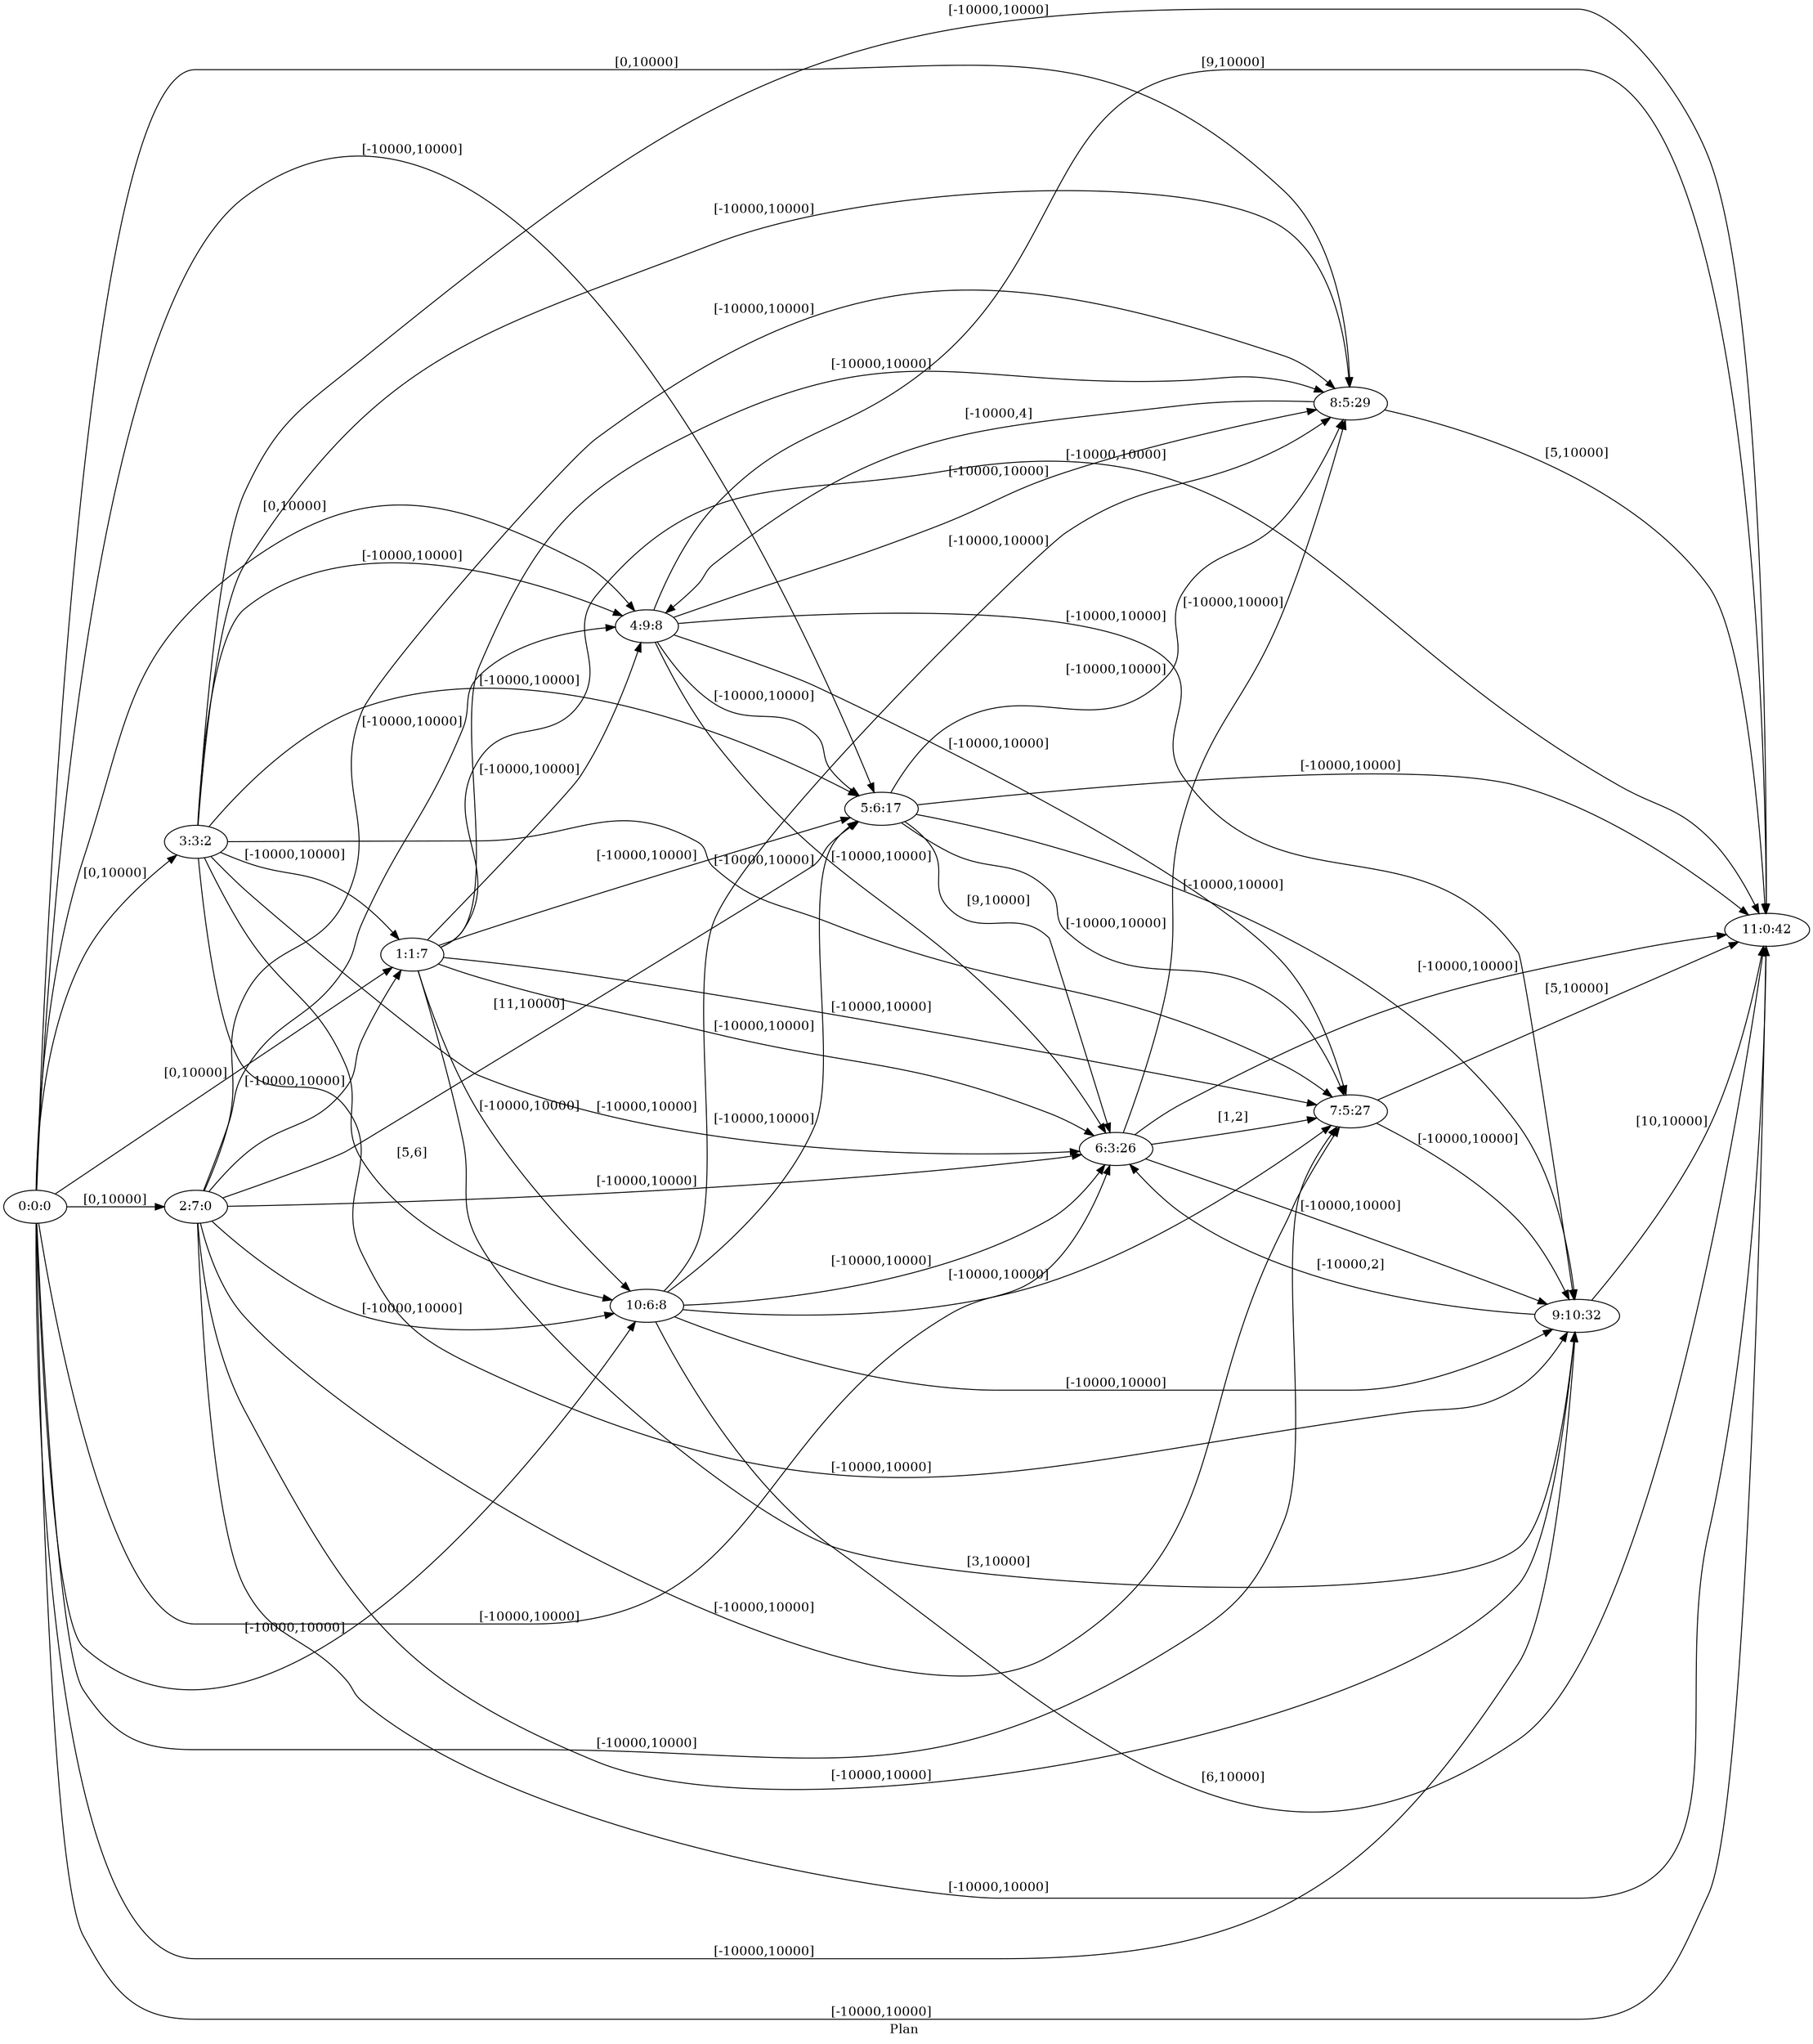 digraph G {
 rankdir = LR;
 nodesep = .45; 
 size = 30;
label="Plan ";
 fldt = 0.634326;
"0:0:0"->"1:1:7"[ label = "[0,10000]"];
"0:0:0"->"2:7:0"[ label = "[0,10000]"];
"0:0:0"->"3:3:2"[ label = "[0,10000]"];
"0:0:0"->"4:9:8"[ label = "[0,10000]"];
"0:0:0"->"5:6:17"[ label = "[-10000,10000]"];
"0:0:0"->"6:3:26"[ label = "[-10000,10000]"];
"0:0:0"->"7:5:27"[ label = "[-10000,10000]"];
"0:0:0"->"8:5:29"[ label = "[0,10000]"];
"0:0:0"->"9:10:32"[ label = "[-10000,10000]"];
"0:0:0"->"10:6:8"[ label = "[-10000,10000]"];
"0:0:0"->"11:0:42"[ label = "[-10000,10000]"];
"1:1:7"->"4:9:8"[ label = "[-10000,10000]"];
"1:1:7"->"5:6:17"[ label = "[-10000,10000]"];
"1:1:7"->"6:3:26"[ label = "[-10000,10000]"];
"1:1:7"->"7:5:27"[ label = "[-10000,10000]"];
"1:1:7"->"8:5:29"[ label = "[-10000,10000]"];
"1:1:7"->"9:10:32"[ label = "[3,10000]"];
"1:1:7"->"10:6:8"[ label = "[-10000,10000]"];
"1:1:7"->"11:0:42"[ label = "[-10000,10000]"];
"2:7:0"->"1:1:7"[ label = "[-10000,10000]"];
"2:7:0"->"4:9:8"[ label = "[-10000,10000]"];
"2:7:0"->"5:6:17"[ label = "[11,10000]"];
"2:7:0"->"6:3:26"[ label = "[-10000,10000]"];
"2:7:0"->"7:5:27"[ label = "[-10000,10000]"];
"2:7:0"->"8:5:29"[ label = "[-10000,10000]"];
"2:7:0"->"9:10:32"[ label = "[-10000,10000]"];
"2:7:0"->"10:6:8"[ label = "[-10000,10000]"];
"2:7:0"->"11:0:42"[ label = "[-10000,10000]"];
"3:3:2"->"1:1:7"[ label = "[-10000,10000]"];
"3:3:2"->"4:9:8"[ label = "[-10000,10000]"];
"3:3:2"->"5:6:17"[ label = "[-10000,10000]"];
"3:3:2"->"6:3:26"[ label = "[-10000,10000]"];
"3:3:2"->"7:5:27"[ label = "[-10000,10000]"];
"3:3:2"->"8:5:29"[ label = "[-10000,10000]"];
"3:3:2"->"9:10:32"[ label = "[-10000,10000]"];
"3:3:2"->"10:6:8"[ label = "[5,6]"];
"3:3:2"->"11:0:42"[ label = "[-10000,10000]"];
"4:9:8"->"5:6:17"[ label = "[-10000,10000]"];
"4:9:8"->"6:3:26"[ label = "[-10000,10000]"];
"4:9:8"->"7:5:27"[ label = "[-10000,10000]"];
"4:9:8"->"8:5:29"[ label = "[-10000,10000]"];
"4:9:8"->"9:10:32"[ label = "[-10000,10000]"];
"4:9:8"->"11:0:42"[ label = "[9,10000]"];
"5:6:17"->"6:3:26"[ label = "[9,10000]"];
"5:6:17"->"7:5:27"[ label = "[-10000,10000]"];
"5:6:17"->"8:5:29"[ label = "[-10000,10000]"];
"5:6:17"->"9:10:32"[ label = "[-10000,10000]"];
"5:6:17"->"11:0:42"[ label = "[-10000,10000]"];
"6:3:26"->"7:5:27"[ label = "[1,2]"];
"6:3:26"->"8:5:29"[ label = "[-10000,10000]"];
"6:3:26"->"9:10:32"[ label = "[-10000,10000]"];
"6:3:26"->"11:0:42"[ label = "[-10000,10000]"];
"7:5:27"->"9:10:32"[ label = "[-10000,10000]"];
"7:5:27"->"11:0:42"[ label = "[5,10000]"];
"8:5:29"->"4:9:8"[ label = "[-10000,4]"];
"8:5:29"->"11:0:42"[ label = "[5,10000]"];
"9:10:32"->"6:3:26"[ label = "[-10000,2]"];
"9:10:32"->"11:0:42"[ label = "[10,10000]"];
"10:6:8"->"5:6:17"[ label = "[-10000,10000]"];
"10:6:8"->"6:3:26"[ label = "[-10000,10000]"];
"10:6:8"->"7:5:27"[ label = "[-10000,10000]"];
"10:6:8"->"8:5:29"[ label = "[-10000,10000]"];
"10:6:8"->"9:10:32"[ label = "[-10000,10000]"];
"10:6:8"->"11:0:42"[ label = "[6,10000]"];
}
